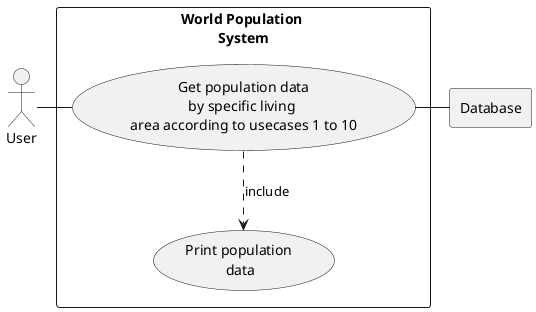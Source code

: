 @startuml
actor Statistician as "User"

rectangle Database

rectangle "World Population \nSystem" {
    usecase UC4 as "Get population data
    by specific living \narea according to usecases 1 to 10"

    usecase UCa as "Print population \ndata"

    Statistician - UC4
    UC4 ..> UCa : include
    UC4 - Database
}
@enduml
